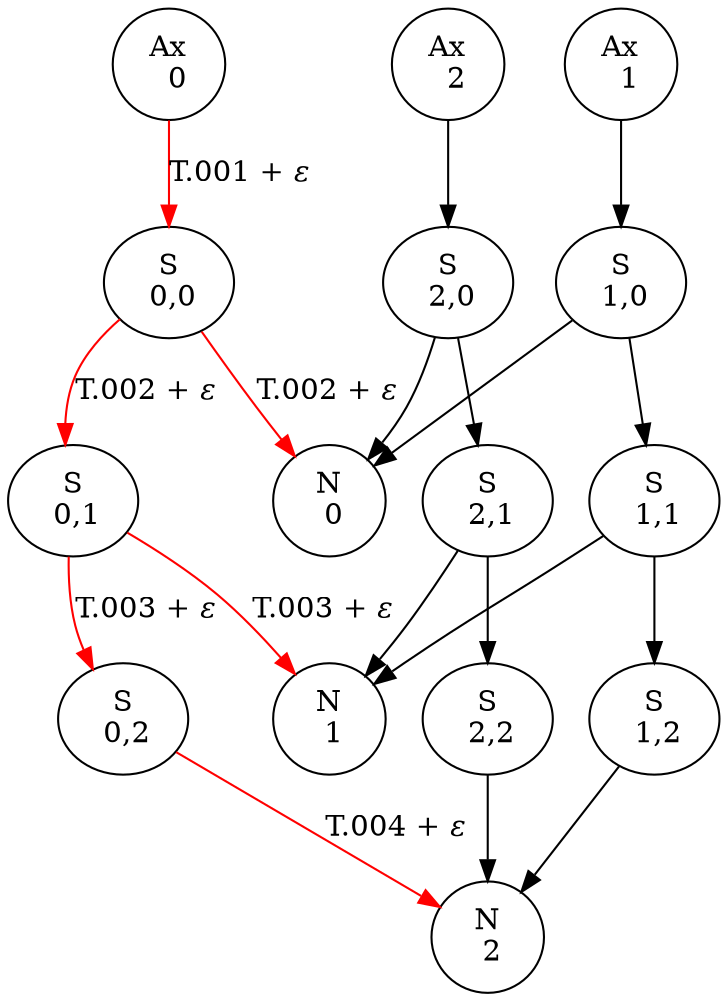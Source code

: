 /* Created with the Wolfram Language : www.wolfram.com */

digraph {
	"Ax\n  0" [label="Ax\n  0"];
	"S\n 0,0" [label="S\n 0,0"];
	"S\n 0,1" [label="S\n 0,1"];
	"S\n 0,2" [label="S\n 0,2"];
	"Ax\n  1" [label="Ax\n  1"];
	"S\n 1,0" [label="S\n 1,0"];
	"S\n 1,1" [label="S\n 1,1"];
	"S\n 1,2" [label="S\n 1,2"];
	"Ax\n  2" [label="Ax\n  2"];
	"S\n 2,0" [label="S\n 2,0"];
	"S\n 2,1" [label="S\n 2,1"];
	"S\n 2,2" [label="S\n 2,2"];
	"N\n 1" [label="N\n 1"];
	"N\n 2" [label="N\n 2"];
	"N\n 0" [label="N\n 0"];

	"Ax\n  1" -> "S\n 1,0";
	"S\n 1,0" -> "S\n 1,1";
	"S\n 1,1" -> "S\n 1,2";
	"Ax\n  2" -> "S\n 2,0";
	"S\n 2,0" -> "S\n 2,1";
	"S\n 2,1" -> "S\n 2,2";
	
	"S\n 1,0" -> "N\n 0";
	"S\n 1,1" -> "N\n 1";
	"S\n 1,2" -> "N\n 2";
	"S\n 2,0" -> "N\n 0";
	"S\n 2,1" -> "N\n 1";
	"S\n 2,2" -> "N\n 2";
	"S\n 0,0" -> "N\n 0" [label="T.002 + 𝜀" color="red"];
	"S\n 0,1" -> "N\n 1" [label="T.003 + 𝜀" color="red"];
	"S\n 0,2" -> "N\n 2" [label="T.004 + 𝜀" color="red"];
	
	"Ax\n  0" -> "S\n 0,0" [label="T.001 + 𝜀" color="red"];
	"S\n 0,0" -> "S\n 0,1" [label="T.002 + 𝜀" color="red"];
	"S\n 0,1" -> "S\n 0,2" [label="T.003 + 𝜀" color="red"];

	
}